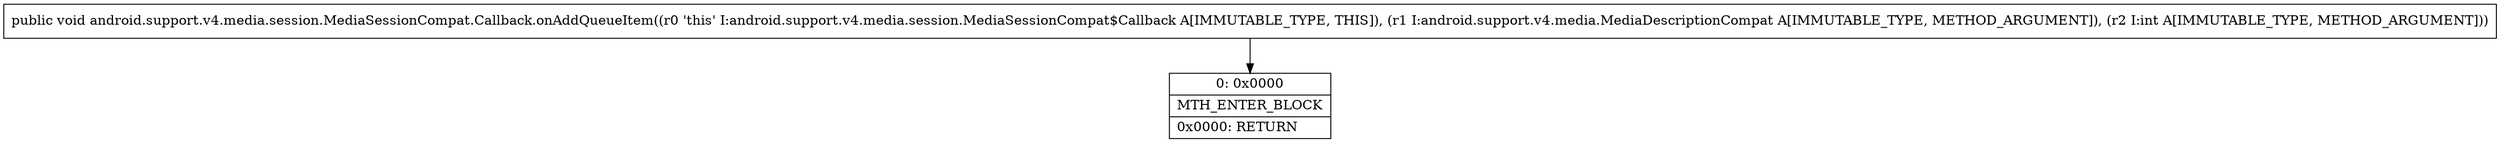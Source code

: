 digraph "CFG forandroid.support.v4.media.session.MediaSessionCompat.Callback.onAddQueueItem(Landroid\/support\/v4\/media\/MediaDescriptionCompat;I)V" {
Node_0 [shape=record,label="{0\:\ 0x0000|MTH_ENTER_BLOCK\l|0x0000: RETURN   \l}"];
MethodNode[shape=record,label="{public void android.support.v4.media.session.MediaSessionCompat.Callback.onAddQueueItem((r0 'this' I:android.support.v4.media.session.MediaSessionCompat$Callback A[IMMUTABLE_TYPE, THIS]), (r1 I:android.support.v4.media.MediaDescriptionCompat A[IMMUTABLE_TYPE, METHOD_ARGUMENT]), (r2 I:int A[IMMUTABLE_TYPE, METHOD_ARGUMENT])) }"];
MethodNode -> Node_0;
}

